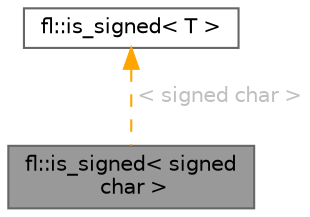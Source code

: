 digraph "fl::is_signed&lt; signed char &gt;"
{
 // INTERACTIVE_SVG=YES
 // LATEX_PDF_SIZE
  bgcolor="transparent";
  edge [fontname=Helvetica,fontsize=10,labelfontname=Helvetica,labelfontsize=10];
  node [fontname=Helvetica,fontsize=10,shape=box,height=0.2,width=0.4];
  Node1 [id="Node000001",label="fl::is_signed\< signed\l char \>",height=0.2,width=0.4,color="gray40", fillcolor="grey60", style="filled", fontcolor="black",tooltip=" "];
  Node2 -> Node1 [id="edge1_Node000001_Node000002",dir="back",color="orange",style="dashed",tooltip=" ",label=" \< signed char \>",fontcolor="grey" ];
  Node2 [id="Node000002",label="fl::is_signed\< T \>",height=0.2,width=0.4,color="gray40", fillcolor="white", style="filled",URL="$da/d44/structfl_1_1is__signed.html",tooltip=" "];
}

